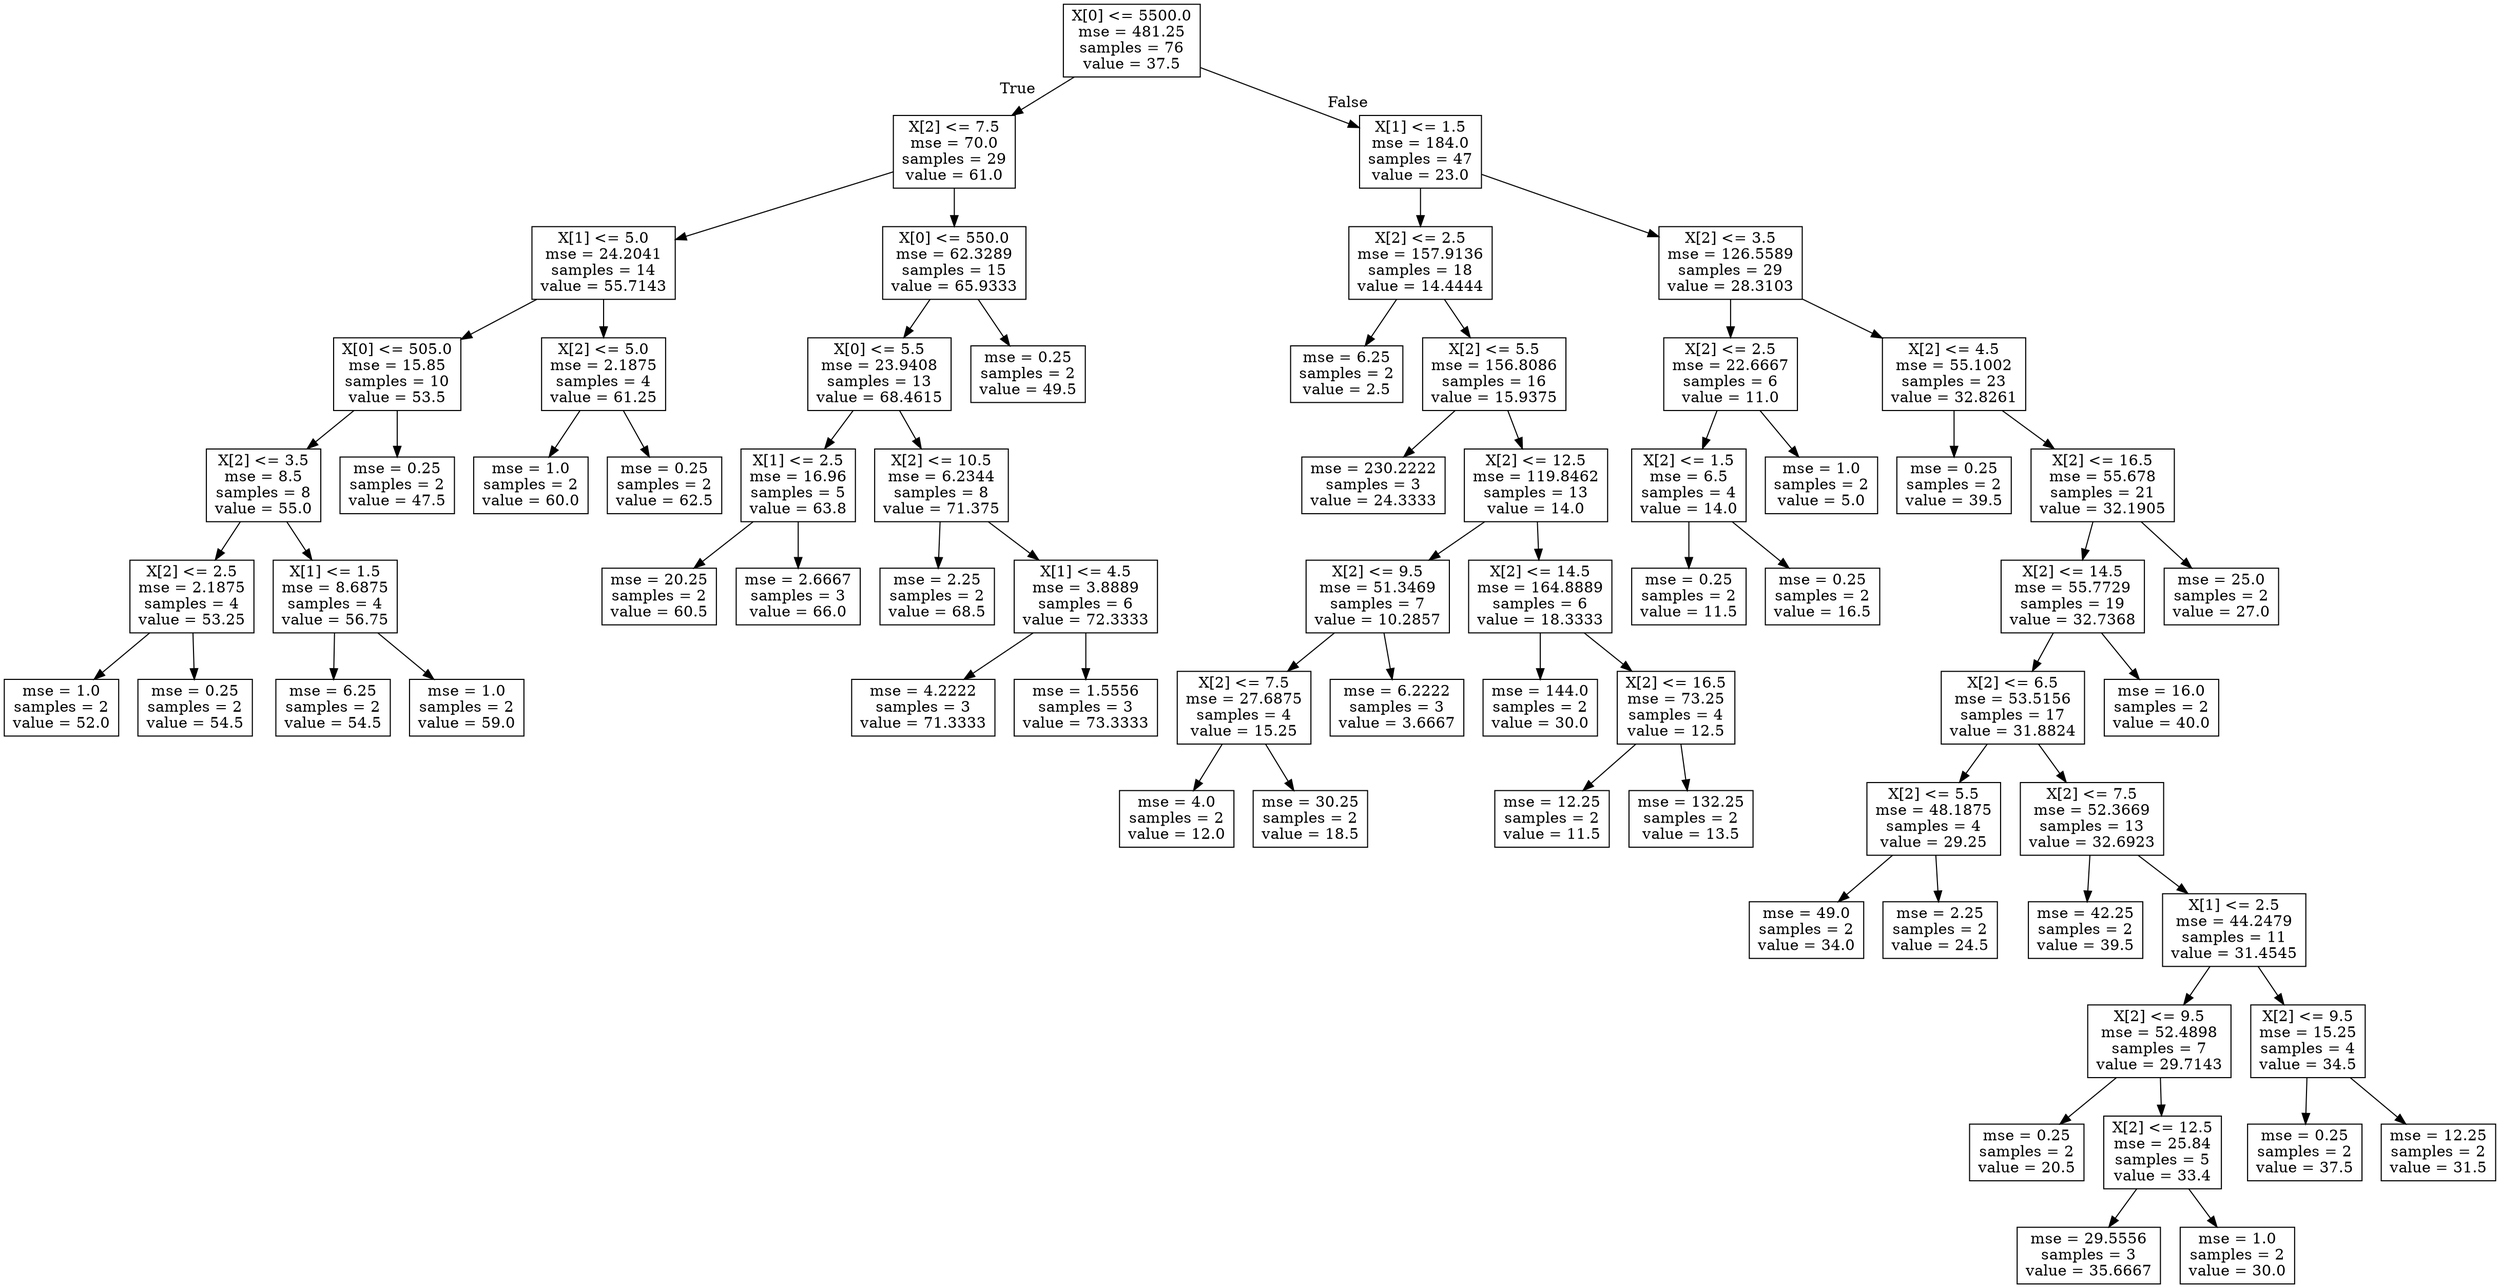 digraph Tree {
node [shape=box] ;
0 [label="X[0] <= 5500.0\nmse = 481.25\nsamples = 76\nvalue = 37.5"] ;
1 [label="X[2] <= 7.5\nmse = 70.0\nsamples = 29\nvalue = 61.0"] ;
0 -> 1 [labeldistance=2.5, labelangle=45, headlabel="True"] ;
2 [label="X[1] <= 5.0\nmse = 24.2041\nsamples = 14\nvalue = 55.7143"] ;
1 -> 2 ;
3 [label="X[0] <= 505.0\nmse = 15.85\nsamples = 10\nvalue = 53.5"] ;
2 -> 3 ;
4 [label="X[2] <= 3.5\nmse = 8.5\nsamples = 8\nvalue = 55.0"] ;
3 -> 4 ;
5 [label="X[2] <= 2.5\nmse = 2.1875\nsamples = 4\nvalue = 53.25"] ;
4 -> 5 ;
6 [label="mse = 1.0\nsamples = 2\nvalue = 52.0"] ;
5 -> 6 ;
7 [label="mse = 0.25\nsamples = 2\nvalue = 54.5"] ;
5 -> 7 ;
8 [label="X[1] <= 1.5\nmse = 8.6875\nsamples = 4\nvalue = 56.75"] ;
4 -> 8 ;
9 [label="mse = 6.25\nsamples = 2\nvalue = 54.5"] ;
8 -> 9 ;
10 [label="mse = 1.0\nsamples = 2\nvalue = 59.0"] ;
8 -> 10 ;
11 [label="mse = 0.25\nsamples = 2\nvalue = 47.5"] ;
3 -> 11 ;
12 [label="X[2] <= 5.0\nmse = 2.1875\nsamples = 4\nvalue = 61.25"] ;
2 -> 12 ;
13 [label="mse = 1.0\nsamples = 2\nvalue = 60.0"] ;
12 -> 13 ;
14 [label="mse = 0.25\nsamples = 2\nvalue = 62.5"] ;
12 -> 14 ;
15 [label="X[0] <= 550.0\nmse = 62.3289\nsamples = 15\nvalue = 65.9333"] ;
1 -> 15 ;
16 [label="X[0] <= 5.5\nmse = 23.9408\nsamples = 13\nvalue = 68.4615"] ;
15 -> 16 ;
17 [label="X[1] <= 2.5\nmse = 16.96\nsamples = 5\nvalue = 63.8"] ;
16 -> 17 ;
18 [label="mse = 20.25\nsamples = 2\nvalue = 60.5"] ;
17 -> 18 ;
19 [label="mse = 2.6667\nsamples = 3\nvalue = 66.0"] ;
17 -> 19 ;
20 [label="X[2] <= 10.5\nmse = 6.2344\nsamples = 8\nvalue = 71.375"] ;
16 -> 20 ;
21 [label="mse = 2.25\nsamples = 2\nvalue = 68.5"] ;
20 -> 21 ;
22 [label="X[1] <= 4.5\nmse = 3.8889\nsamples = 6\nvalue = 72.3333"] ;
20 -> 22 ;
23 [label="mse = 4.2222\nsamples = 3\nvalue = 71.3333"] ;
22 -> 23 ;
24 [label="mse = 1.5556\nsamples = 3\nvalue = 73.3333"] ;
22 -> 24 ;
25 [label="mse = 0.25\nsamples = 2\nvalue = 49.5"] ;
15 -> 25 ;
26 [label="X[1] <= 1.5\nmse = 184.0\nsamples = 47\nvalue = 23.0"] ;
0 -> 26 [labeldistance=2.5, labelangle=-45, headlabel="False"] ;
27 [label="X[2] <= 2.5\nmse = 157.9136\nsamples = 18\nvalue = 14.4444"] ;
26 -> 27 ;
28 [label="mse = 6.25\nsamples = 2\nvalue = 2.5"] ;
27 -> 28 ;
29 [label="X[2] <= 5.5\nmse = 156.8086\nsamples = 16\nvalue = 15.9375"] ;
27 -> 29 ;
30 [label="mse = 230.2222\nsamples = 3\nvalue = 24.3333"] ;
29 -> 30 ;
31 [label="X[2] <= 12.5\nmse = 119.8462\nsamples = 13\nvalue = 14.0"] ;
29 -> 31 ;
32 [label="X[2] <= 9.5\nmse = 51.3469\nsamples = 7\nvalue = 10.2857"] ;
31 -> 32 ;
33 [label="X[2] <= 7.5\nmse = 27.6875\nsamples = 4\nvalue = 15.25"] ;
32 -> 33 ;
34 [label="mse = 4.0\nsamples = 2\nvalue = 12.0"] ;
33 -> 34 ;
35 [label="mse = 30.25\nsamples = 2\nvalue = 18.5"] ;
33 -> 35 ;
36 [label="mse = 6.2222\nsamples = 3\nvalue = 3.6667"] ;
32 -> 36 ;
37 [label="X[2] <= 14.5\nmse = 164.8889\nsamples = 6\nvalue = 18.3333"] ;
31 -> 37 ;
38 [label="mse = 144.0\nsamples = 2\nvalue = 30.0"] ;
37 -> 38 ;
39 [label="X[2] <= 16.5\nmse = 73.25\nsamples = 4\nvalue = 12.5"] ;
37 -> 39 ;
40 [label="mse = 12.25\nsamples = 2\nvalue = 11.5"] ;
39 -> 40 ;
41 [label="mse = 132.25\nsamples = 2\nvalue = 13.5"] ;
39 -> 41 ;
42 [label="X[2] <= 3.5\nmse = 126.5589\nsamples = 29\nvalue = 28.3103"] ;
26 -> 42 ;
43 [label="X[2] <= 2.5\nmse = 22.6667\nsamples = 6\nvalue = 11.0"] ;
42 -> 43 ;
44 [label="X[2] <= 1.5\nmse = 6.5\nsamples = 4\nvalue = 14.0"] ;
43 -> 44 ;
45 [label="mse = 0.25\nsamples = 2\nvalue = 11.5"] ;
44 -> 45 ;
46 [label="mse = 0.25\nsamples = 2\nvalue = 16.5"] ;
44 -> 46 ;
47 [label="mse = 1.0\nsamples = 2\nvalue = 5.0"] ;
43 -> 47 ;
48 [label="X[2] <= 4.5\nmse = 55.1002\nsamples = 23\nvalue = 32.8261"] ;
42 -> 48 ;
49 [label="mse = 0.25\nsamples = 2\nvalue = 39.5"] ;
48 -> 49 ;
50 [label="X[2] <= 16.5\nmse = 55.678\nsamples = 21\nvalue = 32.1905"] ;
48 -> 50 ;
51 [label="X[2] <= 14.5\nmse = 55.7729\nsamples = 19\nvalue = 32.7368"] ;
50 -> 51 ;
52 [label="X[2] <= 6.5\nmse = 53.5156\nsamples = 17\nvalue = 31.8824"] ;
51 -> 52 ;
53 [label="X[2] <= 5.5\nmse = 48.1875\nsamples = 4\nvalue = 29.25"] ;
52 -> 53 ;
54 [label="mse = 49.0\nsamples = 2\nvalue = 34.0"] ;
53 -> 54 ;
55 [label="mse = 2.25\nsamples = 2\nvalue = 24.5"] ;
53 -> 55 ;
56 [label="X[2] <= 7.5\nmse = 52.3669\nsamples = 13\nvalue = 32.6923"] ;
52 -> 56 ;
57 [label="mse = 42.25\nsamples = 2\nvalue = 39.5"] ;
56 -> 57 ;
58 [label="X[1] <= 2.5\nmse = 44.2479\nsamples = 11\nvalue = 31.4545"] ;
56 -> 58 ;
59 [label="X[2] <= 9.5\nmse = 52.4898\nsamples = 7\nvalue = 29.7143"] ;
58 -> 59 ;
60 [label="mse = 0.25\nsamples = 2\nvalue = 20.5"] ;
59 -> 60 ;
61 [label="X[2] <= 12.5\nmse = 25.84\nsamples = 5\nvalue = 33.4"] ;
59 -> 61 ;
62 [label="mse = 29.5556\nsamples = 3\nvalue = 35.6667"] ;
61 -> 62 ;
63 [label="mse = 1.0\nsamples = 2\nvalue = 30.0"] ;
61 -> 63 ;
64 [label="X[2] <= 9.5\nmse = 15.25\nsamples = 4\nvalue = 34.5"] ;
58 -> 64 ;
65 [label="mse = 0.25\nsamples = 2\nvalue = 37.5"] ;
64 -> 65 ;
66 [label="mse = 12.25\nsamples = 2\nvalue = 31.5"] ;
64 -> 66 ;
67 [label="mse = 16.0\nsamples = 2\nvalue = 40.0"] ;
51 -> 67 ;
68 [label="mse = 25.0\nsamples = 2\nvalue = 27.0"] ;
50 -> 68 ;
}
